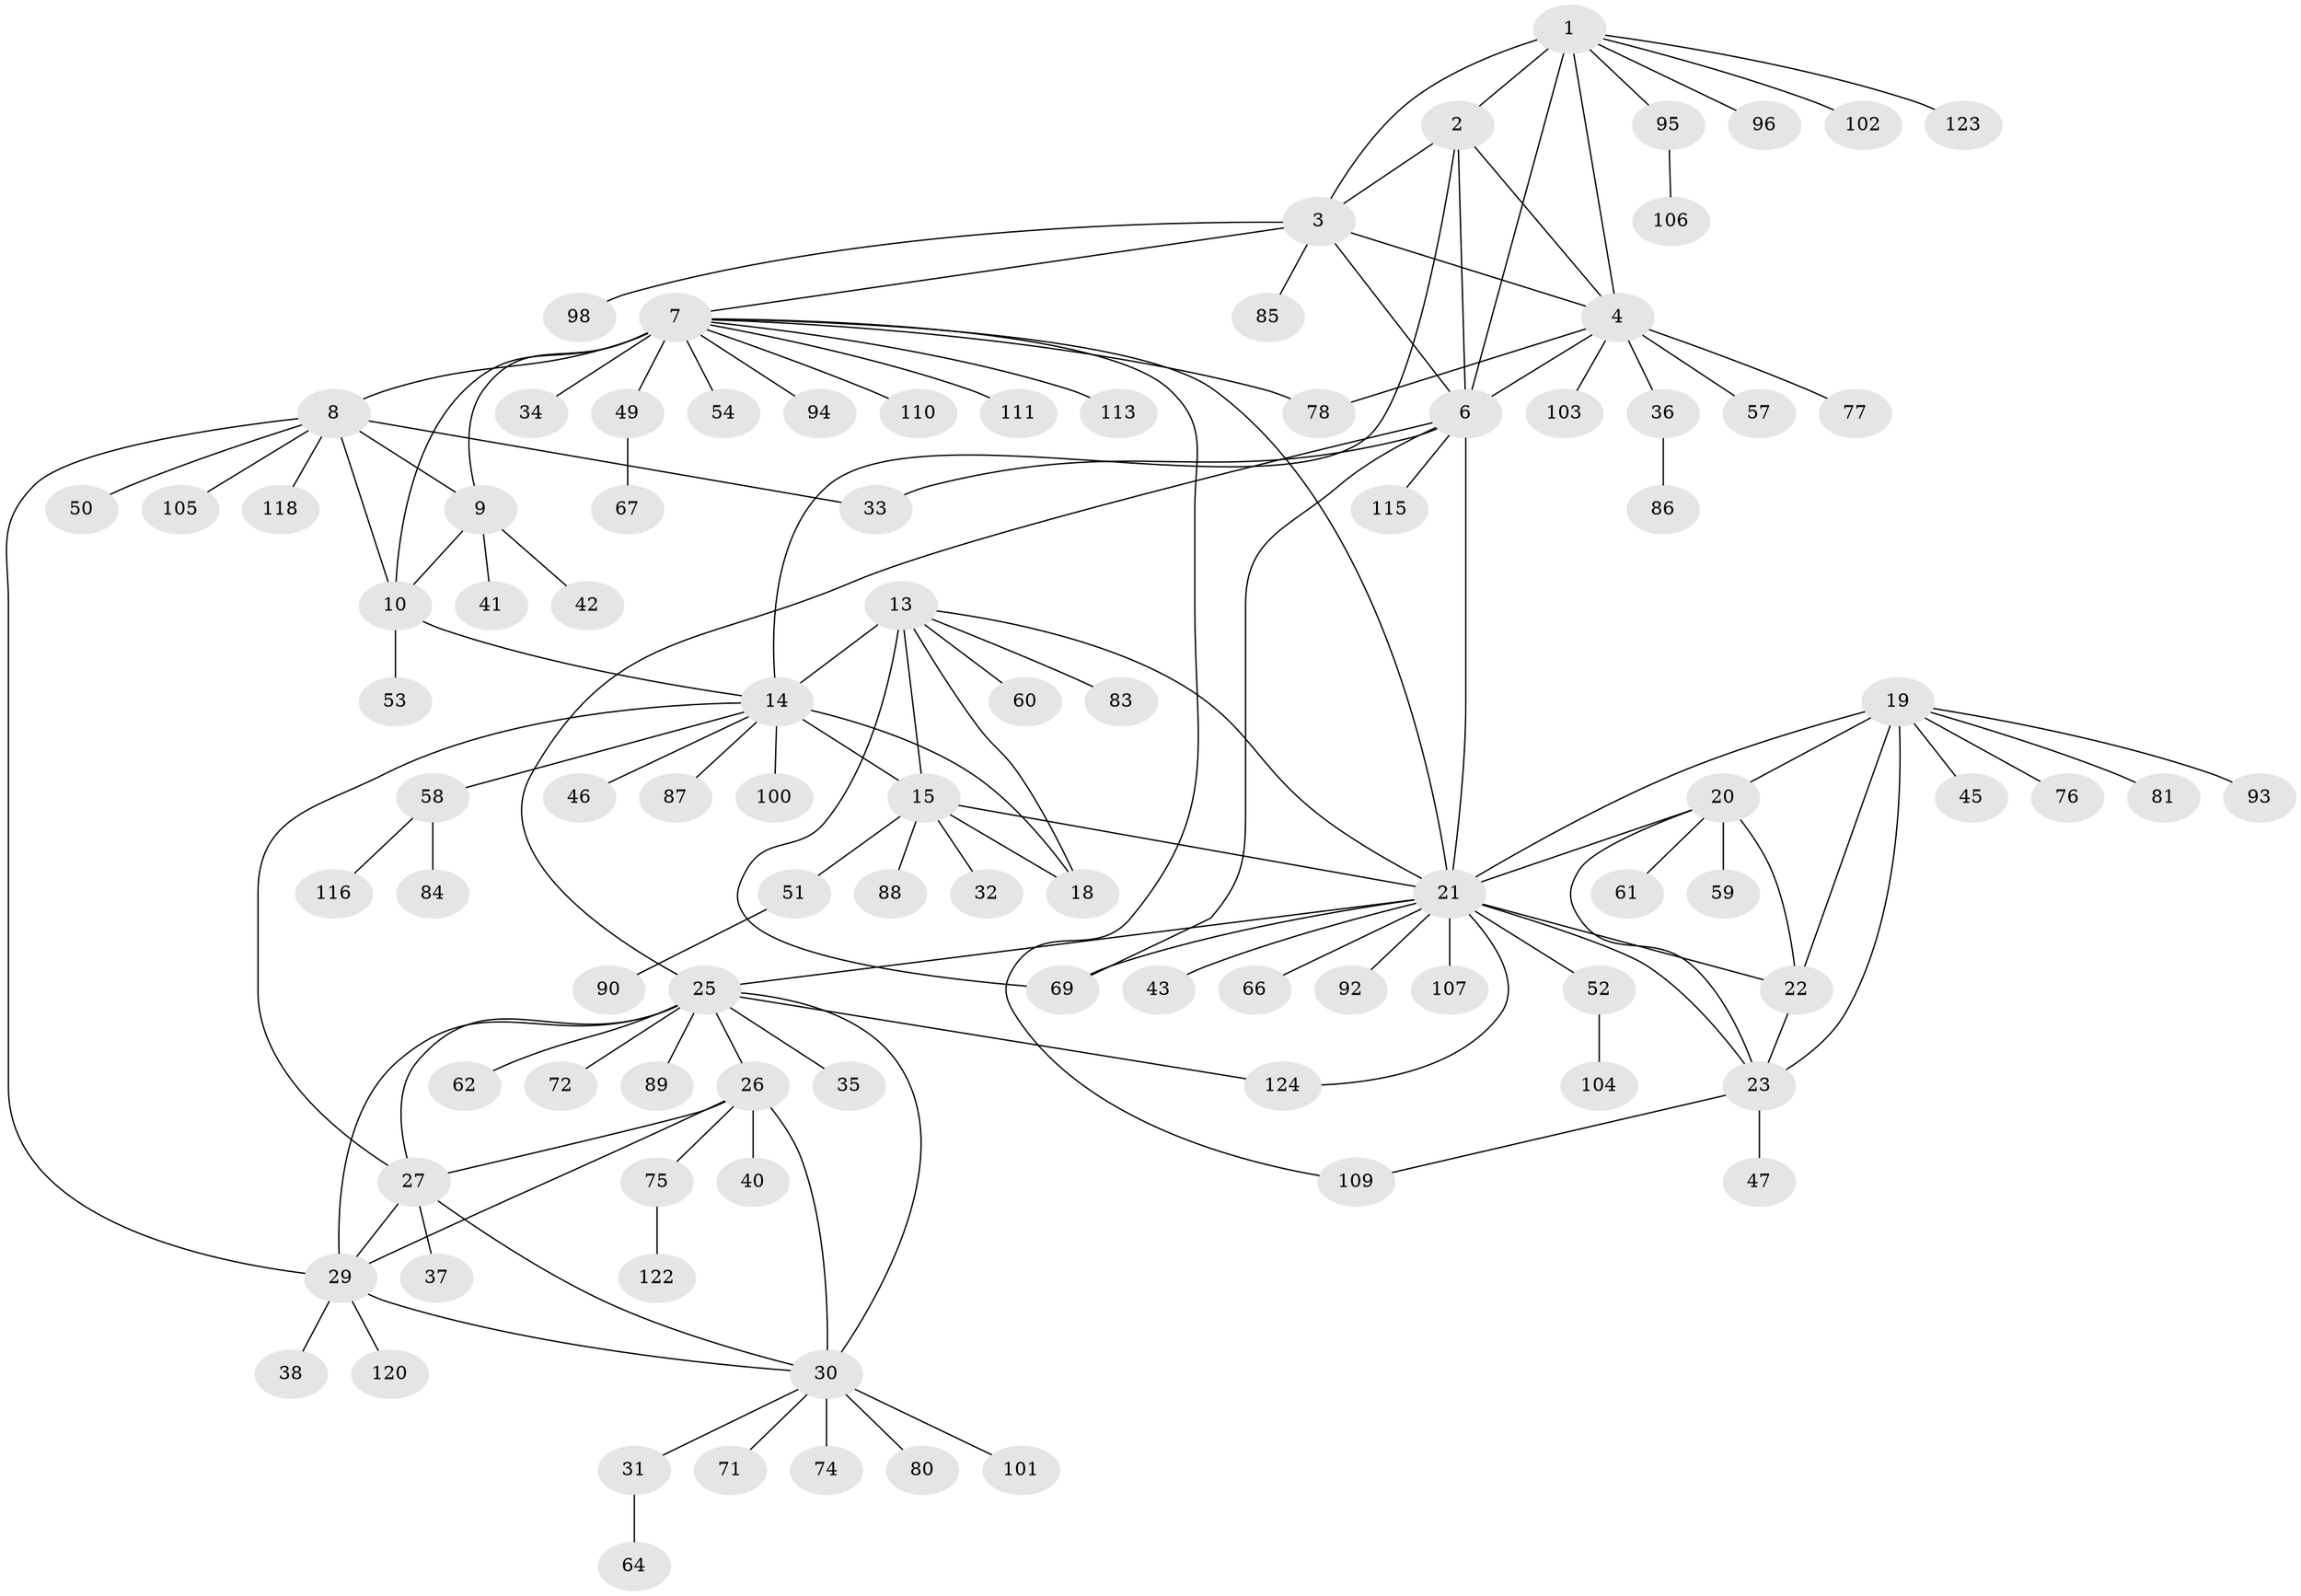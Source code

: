 // Generated by graph-tools (version 1.1) at 2025/24/03/03/25 07:24:10]
// undirected, 96 vertices, 132 edges
graph export_dot {
graph [start="1"]
  node [color=gray90,style=filled];
  1 [super="+5"];
  2 [super="+79"];
  3 [super="+63"];
  4 [super="+97"];
  6 [super="+48"];
  7 [super="+11"];
  8 [super="+12"];
  9 [super="+65"];
  10 [super="+56"];
  13 [super="+112"];
  14 [super="+17"];
  15 [super="+16"];
  18;
  19 [super="+70"];
  20 [super="+39"];
  21 [super="+73"];
  22 [super="+24"];
  23;
  25 [super="+28"];
  26 [super="+68"];
  27;
  29 [super="+119"];
  30 [super="+99"];
  31 [super="+55"];
  32;
  33;
  34;
  35;
  36 [super="+44"];
  37;
  38;
  40;
  41;
  42;
  43;
  45;
  46;
  47;
  49;
  50;
  51;
  52 [super="+82"];
  53;
  54;
  57;
  58 [super="+114"];
  59;
  60;
  61;
  62;
  64;
  66;
  67;
  69;
  71;
  72;
  74;
  75 [super="+117"];
  76;
  77;
  78;
  80;
  81;
  83 [super="+91"];
  84;
  85;
  86;
  87;
  88;
  89;
  90;
  92;
  93;
  94;
  95;
  96;
  98;
  100;
  101 [super="+108"];
  102;
  103;
  104;
  105 [super="+121"];
  106;
  107;
  109;
  110;
  111;
  113;
  115;
  116;
  118;
  120;
  122;
  123;
  124;
  1 -- 2 [weight=2];
  1 -- 3 [weight=2];
  1 -- 4 [weight=2];
  1 -- 6 [weight=2];
  1 -- 102;
  1 -- 96;
  1 -- 123;
  1 -- 95;
  2 -- 3;
  2 -- 4;
  2 -- 6;
  2 -- 14;
  3 -- 4;
  3 -- 6;
  3 -- 85;
  3 -- 98;
  3 -- 7;
  4 -- 6;
  4 -- 36;
  4 -- 57;
  4 -- 77;
  4 -- 78;
  4 -- 103;
  6 -- 21;
  6 -- 25;
  6 -- 33;
  6 -- 69;
  6 -- 115;
  7 -- 8 [weight=4];
  7 -- 9 [weight=2];
  7 -- 10 [weight=2];
  7 -- 34;
  7 -- 49;
  7 -- 54;
  7 -- 94;
  7 -- 110;
  7 -- 111;
  7 -- 113;
  7 -- 109;
  7 -- 78;
  7 -- 21;
  8 -- 9 [weight=2];
  8 -- 10 [weight=2];
  8 -- 33;
  8 -- 50;
  8 -- 118;
  8 -- 105;
  8 -- 29;
  9 -- 10;
  9 -- 41;
  9 -- 42;
  10 -- 14;
  10 -- 53;
  13 -- 14 [weight=2];
  13 -- 15 [weight=2];
  13 -- 18;
  13 -- 21;
  13 -- 60;
  13 -- 83;
  13 -- 69;
  14 -- 15 [weight=4];
  14 -- 18 [weight=2];
  14 -- 27;
  14 -- 87;
  14 -- 100;
  14 -- 46;
  14 -- 58;
  15 -- 18 [weight=2];
  15 -- 32;
  15 -- 51;
  15 -- 88;
  15 -- 21;
  19 -- 20;
  19 -- 21;
  19 -- 22 [weight=2];
  19 -- 23;
  19 -- 45;
  19 -- 76;
  19 -- 81;
  19 -- 93;
  20 -- 21;
  20 -- 22 [weight=2];
  20 -- 23;
  20 -- 59;
  20 -- 61;
  21 -- 22 [weight=2];
  21 -- 23;
  21 -- 43;
  21 -- 52;
  21 -- 66;
  21 -- 69;
  21 -- 107;
  21 -- 124;
  21 -- 92;
  21 -- 25;
  22 -- 23 [weight=2];
  23 -- 47;
  23 -- 109;
  25 -- 26 [weight=2];
  25 -- 27 [weight=2];
  25 -- 29 [weight=2];
  25 -- 30 [weight=2];
  25 -- 89;
  25 -- 35;
  25 -- 72;
  25 -- 62;
  25 -- 124;
  26 -- 27;
  26 -- 29;
  26 -- 30;
  26 -- 40;
  26 -- 75;
  27 -- 29;
  27 -- 30;
  27 -- 37;
  29 -- 30;
  29 -- 38;
  29 -- 120;
  30 -- 31;
  30 -- 71;
  30 -- 74;
  30 -- 80;
  30 -- 101;
  31 -- 64;
  36 -- 86;
  49 -- 67;
  51 -- 90;
  52 -- 104;
  58 -- 84;
  58 -- 116;
  75 -- 122;
  95 -- 106;
}
